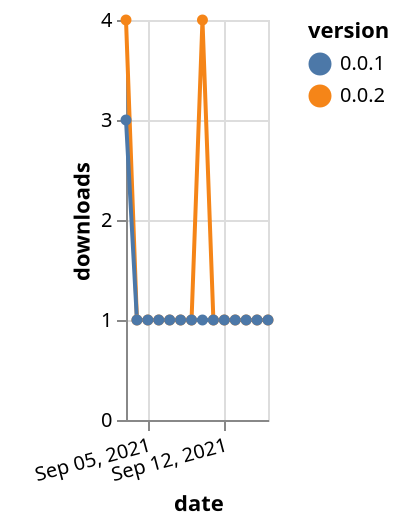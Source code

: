 {"$schema": "https://vega.github.io/schema/vega-lite/v5.json", "description": "A simple bar chart with embedded data.", "data": {"values": [{"date": "2021-09-03", "total": 21, "delta": 4, "version": "0.0.2"}, {"date": "2021-09-04", "total": 22, "delta": 1, "version": "0.0.2"}, {"date": "2021-09-05", "total": 23, "delta": 1, "version": "0.0.2"}, {"date": "2021-09-06", "total": 24, "delta": 1, "version": "0.0.2"}, {"date": "2021-09-07", "total": 25, "delta": 1, "version": "0.0.2"}, {"date": "2021-09-08", "total": 26, "delta": 1, "version": "0.0.2"}, {"date": "2021-09-09", "total": 27, "delta": 1, "version": "0.0.2"}, {"date": "2021-09-10", "total": 31, "delta": 4, "version": "0.0.2"}, {"date": "2021-09-11", "total": 32, "delta": 1, "version": "0.0.2"}, {"date": "2021-09-12", "total": 33, "delta": 1, "version": "0.0.2"}, {"date": "2021-09-13", "total": 34, "delta": 1, "version": "0.0.2"}, {"date": "2021-09-14", "total": 35, "delta": 1, "version": "0.0.2"}, {"date": "2021-09-15", "total": 36, "delta": 1, "version": "0.0.2"}, {"date": "2021-09-16", "total": 37, "delta": 1, "version": "0.0.2"}, {"date": "2021-09-03", "total": 69, "delta": 3, "version": "0.0.1"}, {"date": "2021-09-04", "total": 70, "delta": 1, "version": "0.0.1"}, {"date": "2021-09-05", "total": 71, "delta": 1, "version": "0.0.1"}, {"date": "2021-09-06", "total": 72, "delta": 1, "version": "0.0.1"}, {"date": "2021-09-07", "total": 73, "delta": 1, "version": "0.0.1"}, {"date": "2021-09-08", "total": 74, "delta": 1, "version": "0.0.1"}, {"date": "2021-09-09", "total": 75, "delta": 1, "version": "0.0.1"}, {"date": "2021-09-10", "total": 76, "delta": 1, "version": "0.0.1"}, {"date": "2021-09-11", "total": 77, "delta": 1, "version": "0.0.1"}, {"date": "2021-09-12", "total": 78, "delta": 1, "version": "0.0.1"}, {"date": "2021-09-13", "total": 79, "delta": 1, "version": "0.0.1"}, {"date": "2021-09-14", "total": 80, "delta": 1, "version": "0.0.1"}, {"date": "2021-09-15", "total": 81, "delta": 1, "version": "0.0.1"}, {"date": "2021-09-16", "total": 82, "delta": 1, "version": "0.0.1"}]}, "width": "container", "mark": {"type": "line", "point": {"filled": true}}, "encoding": {"x": {"field": "date", "type": "temporal", "timeUnit": "yearmonthdate", "title": "date", "axis": {"labelAngle": -15}}, "y": {"field": "delta", "type": "quantitative", "title": "downloads"}, "color": {"field": "version", "type": "nominal"}, "tooltip": {"field": "delta"}}}
